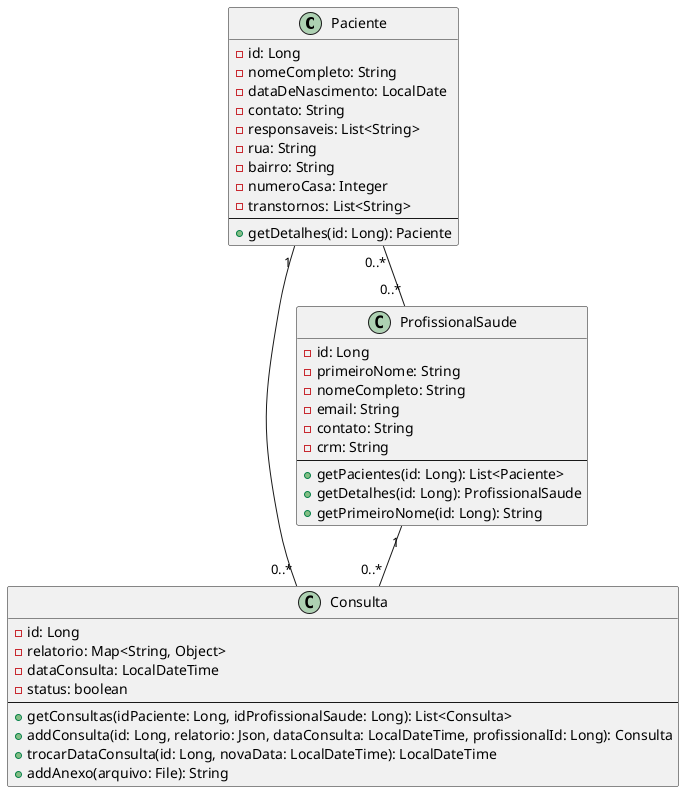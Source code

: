 @startuml

class Paciente {
    - id: Long
    - nomeCompleto: String
    - dataDeNascimento: LocalDate
    - contato: String
    - responsaveis: List<String>
    - rua: String
    - bairro: String
    - numeroCasa: Integer
    - transtornos: List<String>
    --
    + getDetalhes(id: Long): Paciente
}

class Consulta {
    - id: Long
    - relatorio: Map<String, Object>
    - dataConsulta: LocalDateTime
    - status: boolean
    --
    + getConsultas(idPaciente: Long, idProfissionalSaude: Long): List<Consulta>
    + addConsulta(id: Long, relatorio: Json, dataConsulta: LocalDateTime, profissionalId: Long): Consulta
    + trocarDataConsulta(id: Long, novaData: LocalDateTime): LocalDateTime
    + addAnexo(arquivo: File): String
}

class ProfissionalSaude {
    - id: Long
    - primeiroNome: String
    - nomeCompleto: String
    - email: String
    - contato: String
    - crm: String
    --
    + getPacientes(id: Long): List<Paciente>
    + getDetalhes(id: Long): ProfissionalSaude
    + getPrimeiroNome(id: Long): String
}

Paciente "1" -- "0..*" Consulta
ProfissionalSaude "1" -- "0..*" Consulta
Paciente "0..*" -- "0..*" ProfissionalSaude

@enduml